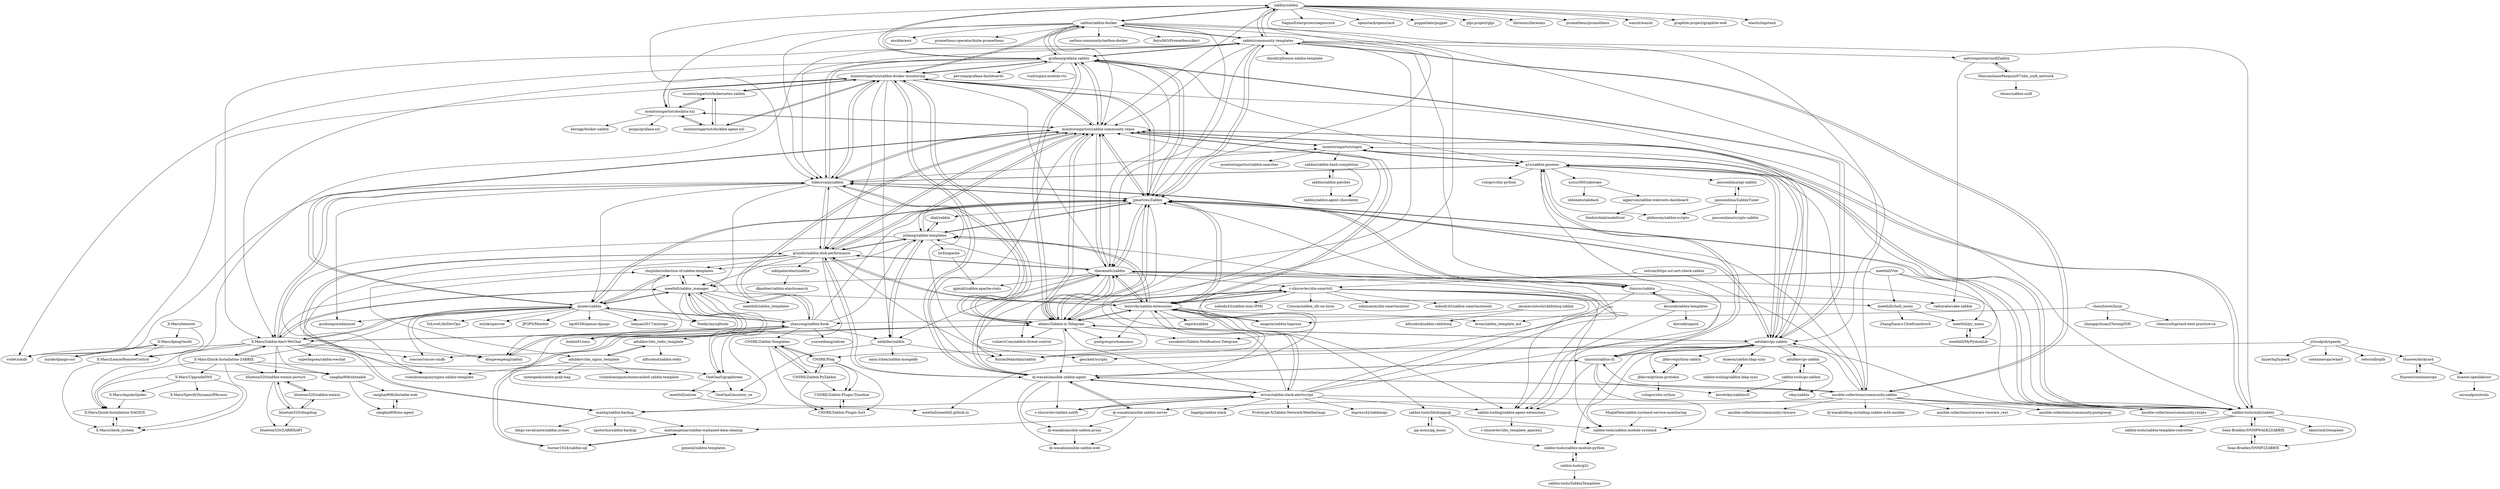 digraph G {
"zabbix/zabbix" -> "zabbix/zabbix-docker"
"zabbix/zabbix" -> "zabbix/community-templates"
"zabbix/zabbix" -> "grafana/grafana-zabbix"
"zabbix/zabbix" -> "NagiosEnterprises/nagioscore" ["e"=1]
"zabbix/zabbix" -> "openstack/openstack" ["e"=1]
"zabbix/zabbix" -> "jjmartres/Zabbix"
"zabbix/zabbix" -> "puppetlabs/puppet" ["e"=1]
"zabbix/zabbix" -> "glpi-project/glpi" ["e"=1]
"zabbix/zabbix" -> "librenms/librenms" ["e"=1]
"zabbix/zabbix" -> "lukecyca/pyzabbix"
"zabbix/zabbix" -> "prometheus/prometheus" ["e"=1]
"zabbix/zabbix" -> "wazuh/wazuh" ["e"=1]
"zabbix/zabbix" -> "graphite-project/graphite-web" ["e"=1]
"zabbix/zabbix" -> "monitoringartist/zabbix-community-repos"
"zabbix/zabbix" -> "elastic/logstash" ["e"=1]
"MogiePete/zabbix-systemd-service-monitoring" -> "zabbix-tools/zabbix-module-systemd"
"thecamels/zabbix" -> "jjmartres/Zabbix"
"thecamels/zabbix" -> "monitoringartist/zabbix-community-repos"
"thecamels/zabbix" -> "RuslanMahotkin/zabbix"
"thecamels/zabbix" -> "grundic/zabbix-disk-performance"
"thecamels/zabbix" -> "itmicus/zabbix"
"thecamels/zabbix" -> "lesovsky/zabbix-extensions"
"thecamels/zabbix" -> "ableev/Zabbix-in-Telegram"
"thecamels/zabbix" -> "vulnersCom/zabbix-threat-control"
"thecamels/zabbix" -> "jizhang/zabbix-templates"
"thecamels/zabbix" -> "zabbix-tooling/zabbix-agent-extensions"
"thecamels/zabbix" -> "dj-wasabi/ansible-zabbix-agent"
"thecamels/zabbix" -> "zabbix-tools/mib2zabbix"
"thecamels/zabbix" -> "netkiller/zabbix"
"thecamels/zabbix" -> "gpmidi/zabbix-apache-stats"
"thecamels/zabbix" -> "v-zhuravlev/zbx-smartctl"
"kloczek/zabbix-templates" -> "kloczek/zapish"
"kloczek/zabbix-templates" -> "zabbix-tooling/zabbix-agent-extensions"
"kloczek/zabbix-templates" -> "itmicus/zabbix"
"itmicus/zabbix" -> "thecamels/zabbix"
"itmicus/zabbix" -> "jjmartres/Zabbix"
"itmicus/zabbix" -> "zabbix-tooling/zabbix-agent-extensions"
"itmicus/zabbix" -> "kloczek/zabbix-templates"
"itmicus/zabbix" -> "RuslanMahotkin/zabbix"
"lorf/zapache" -> "gpmidi/zabbix-apache-stats"
"ericoc/zabbix-slack-alertscript" -> "v-zhuravlev/zabbix-notify"
"ericoc/zabbix-slack-alertscript" -> "lesovsky/zabbix-extensions"
"ericoc/zabbix-slack-alertscript" -> "dj-wasabi/ansible-zabbix-agent"
"ericoc/zabbix-slack-alertscript" -> "monitoringartist/zabbix-community-repos"
"ericoc/zabbix-slack-alertscript" -> "bageljp/zabbix-slack"
"ericoc/zabbix-slack-alertscript" -> "jizhang/zabbix-templates"
"ericoc/zabbix-slack-alertscript" -> "jjmartres/Zabbix"
"ericoc/zabbix-slack-alertscript" -> "Prototype-X/Zabbix-Network-Weathermap" ["e"=1]
"ericoc/zabbix-slack-alertscript" -> "express42/zabbixapi"
"ericoc/zabbix-slack-alertscript" -> "ableev/Zabbix-in-Telegram"
"ericoc/zabbix-slack-alertscript" -> "zabbix-tooling/zabbix-agent-extensions"
"ericoc/zabbix-slack-alertscript" -> "q1x/zabbix-gnomes"
"ericoc/zabbix-slack-alertscript" -> "maxhq/zabbix-backup"
"ericoc/zabbix-slack-alertscript" -> "mattiasgeniar/zabbix-orphaned-data-cleanup"
"ericoc/zabbix-slack-alertscript" -> "zabbix-tools/mib2zabbix"
"zabbix-tooling/zabbix-ldap-sync" -> "dnaeon/zabbix-ldap-sync"
"zhausong/zabbix-book" -> "yunweibang/zatree"
"zhausong/zabbix-book" -> "meetbill/zabbix_manager"
"zhausong/zabbix-book" -> "monitoringartist/zabbix-community-repos"
"zhausong/zabbix-book" -> "qiueer/zabbix"
"zhausong/zabbix-book" -> "OneOaaS/graphtrees"
"zhausong/zabbix-book" -> "roncoo/roncoo-cmdb" ["e"=1]
"zhausong/zabbix-book" -> "X-Mars/Zabbix-Alert-WeChat"
"zhausong/zabbix-book" -> "adubkov/zbx_redis_template"
"zhausong/zabbix-book" -> "jizhang/zabbix-templates"
"zhausong/zabbix-book" -> "netkiller/zabbix"
"zhausong/zabbix-book" -> "zhujinhe/collection-of-zabbix-templates"
"zhausong/zabbix-book" -> "binbin91/oms" ["e"=1]
"zhausong/zabbix-book" -> "jjmartres/Zabbix"
"zhausong/zabbix-book" -> "CNSRE/Zabbix-Templates"
"grundic/zabbix-disk-performance" -> "thecamels/zabbix"
"grundic/zabbix-disk-performance" -> "lesovsky/zabbix-extensions"
"grundic/zabbix-disk-performance" -> "RuslanMahotkin/zabbix"
"grundic/zabbix-disk-performance" -> "monitoringartist/zabbix-community-repos"
"grundic/zabbix-disk-performance" -> "maxhq/zabbix-backup"
"grundic/zabbix-disk-performance" -> "jizhang/zabbix-templates"
"grundic/zabbix-disk-performance" -> "dj-wasabi/ansible-zabbix-agent"
"grundic/zabbix-disk-performance" -> "jjmartres/Zabbix"
"grundic/zabbix-disk-performance" -> "zhujinhe/collection-of-zabbix-templates"
"grundic/zabbix-disk-performance" -> "mkhpalm/elastizabbix"
"grundic/zabbix-disk-performance" -> "adubkov/zbx_nginx_template"
"grundic/zabbix-disk-performance" -> "meetbill/zabbix_manager"
"grundic/zabbix-disk-performance" -> "lukecyca/pyzabbix"
"grundic/zabbix-disk-performance" -> "vicendominguez/nginx-zabbix-template"
"grundic/zabbix-disk-performance" -> "OneOaaS/graphtrees"
"jasonmcintosh/rabbitmq-zabbix" -> "alfssobsd/zabbix-rabbitmq"
"jasonmcintosh/rabbitmq-zabbix" -> "anapsix/zabbix-haproxy"
"pg-monz/pg_monz" -> "zabbix-tools/libzbxpgsql"
"agperson/zabbix-webroots-dashboard" -> "thedutchlab/nodefront"
"burner1024/zabbix-sql" -> "mattiasgeniar/zabbix-orphaned-data-cleanup"
"burner1024/zabbix-sql" -> "ableev/Zabbix-in-Telegram"
"X-Mars/beenote" -> "X-Mars/LemonRemoteControl"
"X-Mars/beenote" -> "X-Mars/djangOauth"
"X-Mars/djangOauth" -> "myide/django-sso"
"X-Mars/djangOauth" -> "X-Mars/LemonRemoteControl"
"myide/django-sso" -> "X-Mars/djangOauth"
"X-Mars/LemonRemoteControl" -> "X-Mars/check_system"
"adubkov/zbx_redis_template" -> "adubkov/zbx_nginx_template"
"adubkov/zbx_redis_template" -> "alfssobsd/zabbix-redis"
"jbfavre/python-zabbix" -> "jbfavre/python-protobix"
"adubkov/zbx_nginx_template" -> "vicendominguez/nginx-zabbix-template"
"adubkov/zbx_nginx_template" -> "adubkov/zbx_redis_template"
"adubkov/zbx_nginx_template" -> "vicendominguez/memcached-zabbix-template"
"adubkov/zbx_nginx_template" -> "untergeek/zabbix-grab-bag" ["e"=1]
"dnaeon/zabbix-ldap-sync" -> "zabbix-tooling/zabbix-ldap-sync"
"unioslo/zabbix-cli" -> "q1x/zabbix-gnomes"
"unioslo/zabbix-cli" -> "dj-wasabi/ansible-zabbix-agent"
"unioslo/zabbix-cli" -> "zabbix-tooling/zabbix-agent-extensions"
"unioslo/zabbix-cli" -> "kovetskiy/zabbixctl"
"unioslo/zabbix-cli" -> "zabbix-tools/zabbix-module-systemd"
"unioslo/zabbix-cli" -> "adubkov/py-zabbix"
"q1x/zabbix-gnomes" -> "vulogov/zlm-python"
"q1x/zabbix-gnomes" -> "unioslo/zabbix-cli"
"q1x/zabbix-gnomes" -> "monitoringartist/zapix"
"q1x/zabbix-gnomes" -> "globocom/zabbix-scripts"
"q1x/zabbix-gnomes" -> "lukecyca/pyzabbix"
"q1x/zabbix-gnomes" -> "zabbix-tools/mib2zabbix"
"q1x/zabbix-gnomes" -> "adubkov/py-zabbix"
"q1x/zabbix-gnomes" -> "usiusi360/zabirepo"
"q1x/zabbix-gnomes" -> "janssenlima/api-zabbix"
"lukecyca/pyzabbix" -> "adubkov/py-zabbix"
"lukecyca/pyzabbix" -> "jjmartres/Zabbix"
"lukecyca/pyzabbix" -> "grafana/grafana-zabbix"
"lukecyca/pyzabbix" -> "q1x/zabbix-gnomes"
"lukecyca/pyzabbix" -> "monitoringartist/zabbix-community-repos"
"lukecyca/pyzabbix" -> "gescheit/scripts"
"lukecyca/pyzabbix" -> "voilet/cmdb" ["e"=1]
"lukecyca/pyzabbix" -> "meetbill/zabbix_manager"
"lukecyca/pyzabbix" -> "grundic/zabbix-disk-performance"
"lukecyca/pyzabbix" -> "monitoringartist/zapix"
"lukecyca/pyzabbix" -> "monitoringartist/zabbix-docker-monitoring"
"lukecyca/pyzabbix" -> "ableev/Zabbix-in-Telegram"
"lukecyca/pyzabbix" -> "guohongze/adminset" ["e"=1]
"lukecyca/pyzabbix" -> "qiueer/zabbix"
"lukecyca/pyzabbix" -> "X-Mars/Zabbix-Alert-WeChat"
"monitoringartist/zabbix-docker-monitoring" -> "monitoringartist/zabbix-community-repos"
"monitoringartist/zabbix-docker-monitoring" -> "monitoringartist/dockbix-agent-xxl"
"monitoringartist/zabbix-docker-monitoring" -> "monitoringartist/dockbix-xxl"
"monitoringartist/zabbix-docker-monitoring" -> "grafana/grafana-zabbix"
"monitoringartist/zabbix-docker-monitoring" -> "monitoringartist/kubernetes-zabbix"
"monitoringartist/zabbix-docker-monitoring" -> "zabbix/zabbix-docker"
"monitoringartist/zabbix-docker-monitoring" -> "dj-wasabi/ansible-zabbix-agent"
"monitoringartist/zabbix-docker-monitoring" -> "jjmartres/Zabbix"
"monitoringartist/zabbix-docker-monitoring" -> "lukecyca/pyzabbix"
"monitoringartist/zabbix-docker-monitoring" -> "grundic/zabbix-disk-performance"
"monitoringartist/zabbix-docker-monitoring" -> "netkiller/zabbix"
"monitoringartist/zabbix-docker-monitoring" -> "voilet/cmdb" ["e"=1]
"monitoringartist/zabbix-docker-monitoring" -> "thecamels/zabbix"
"monitoringartist/zabbix-docker-monitoring" -> "ableev/Zabbix-in-Telegram"
"monitoringartist/zabbix-docker-monitoring" -> "zabbix-tools/mib2zabbix"
"patricegautier/unifiZabbix" -> "MassimilianoPasquini97/zbx_unifi_network"
"patricegautier/unifiZabbix" -> "radiorabe/rabe-zabbix"
"monitoringartist/zabbix-community-repos" -> "jjmartres/Zabbix"
"monitoringartist/zabbix-community-repos" -> "grafana/grafana-zabbix"
"monitoringartist/zabbix-community-repos" -> "thecamels/zabbix"
"monitoringartist/zabbix-community-repos" -> "monitoringartist/zabbix-docker-monitoring"
"monitoringartist/zabbix-community-repos" -> "lesovsky/zabbix-extensions"
"monitoringartist/zabbix-community-repos" -> "lukecyca/pyzabbix"
"monitoringartist/zabbix-community-repos" -> "monitoringartist/dockbix-xxl"
"monitoringartist/zabbix-community-repos" -> "grundic/zabbix-disk-performance"
"monitoringartist/zabbix-community-repos" -> "jizhang/zabbix-templates"
"monitoringartist/zabbix-community-repos" -> "monitoringartist/zapix"
"monitoringartist/zabbix-community-repos" -> "qiueer/zabbix"
"monitoringartist/zabbix-community-repos" -> "zhausong/zabbix-book"
"monitoringartist/zabbix-community-repos" -> "ableev/Zabbix-in-Telegram"
"monitoringartist/zabbix-community-repos" -> "adubkov/py-zabbix"
"monitoringartist/zabbix-community-repos" -> "zabbix-tools/mib2zabbix"
"ansible-collections/community.zabbix" -> "dj-wasabi/ansible-zabbix-agent"
"ansible-collections/community.zabbix" -> "ansible-collections/community.vmware" ["e"=1]
"ansible-collections/community.zabbix" -> "dj-wasabi/blog-installing-zabbix-with-ansible"
"ansible-collections/community.zabbix" -> "unioslo/zabbix-cli"
"ansible-collections/community.zabbix" -> "ansible-collections/vmware.vmware_rest" ["e"=1]
"ansible-collections/community.zabbix" -> "q1x/zabbix-gnomes"
"ansible-collections/community.zabbix" -> "zabbix/community-templates"
"ansible-collections/community.zabbix" -> "ansible-collections/community.postgresql" ["e"=1]
"ansible-collections/community.zabbix" -> "adubkov/py-zabbix"
"ansible-collections/community.zabbix" -> "ansible-collections/community.crypto" ["e"=1]
"ansible-collections/community.zabbix" -> "dj-wasabi/ansible-zabbix-server"
"ansible-collections/community.zabbix" -> "jjmartres/Zabbix"
"ansible-collections/community.zabbix" -> "zabbix-tools/mib2zabbix"
"zbal/zabbix" -> "jizhang/zabbix-templates"
"dj-wasabi/ansible-zabbix-agent" -> "dj-wasabi/ansible-zabbix-server"
"dj-wasabi/ansible-zabbix-agent" -> "dj-wasabi/ansible-zabbix-proxy"
"dj-wasabi/ansible-zabbix-agent" -> "unioslo/zabbix-cli"
"dj-wasabi/ansible-zabbix-agent" -> "dj-wasabi/ansible-zabbix-web"
"dj-wasabi/ansible-zabbix-agent" -> "ansible-collections/community.zabbix"
"dj-wasabi/ansible-zabbix-agent" -> "grundic/zabbix-disk-performance"
"dj-wasabi/ansible-zabbix-agent" -> "monitoringartist/zabbix-community-repos"
"dj-wasabi/ansible-zabbix-agent" -> "monitoringartist/zabbix-docker-monitoring"
"dj-wasabi/ansible-zabbix-agent" -> "thecamels/zabbix"
"dj-wasabi/ansible-zabbix-agent" -> "ericoc/zabbix-slack-alertscript"
"dj-wasabi/ansible-zabbix-agent" -> "lesovsky/zabbix-extensions"
"dj-wasabi/ansible-zabbix-agent" -> "v-zhuravlev/zabbix-notify"
"anapsix/zabbix-haproxy" -> "lesovsky/zabbix-extensions"
"dj-wasabi/ansible-zabbix-server" -> "dj-wasabi/ansible-zabbix-agent"
"dj-wasabi/ansible-zabbix-server" -> "dj-wasabi/ansible-zabbix-web"
"dj-wasabi/ansible-zabbix-server" -> "dj-wasabi/ansible-zabbix-proxy"
"dj-wasabi/ansible-zabbix-proxy" -> "dj-wasabi/ansible-zabbix-web"
"Sean-Bradley/SNMP2ZABBIX" -> "Sean-Bradley/SNMPWALK2ZABBIX"
"canghai908/zbxtable" -> "canghai908/zbxtable-web"
"canghai908/zbxtable" -> "canghai908/ms-agent"
"canghai908/ms-agent" -> "canghai908/zbxtable-web"
"CNSRE/Plog" -> "CNSRE/Zabbix-Templates"
"CNSRE/Plog" -> "CNSRE/Zabbix-PyZabbix"
"CNSRE/Plog" -> "CNSRE/Zabbix-Plugin-Sort"
"CNSRE/Plog" -> "CNSRE/Zabbix-Plugin-Timeline"
"zabbix/zabbix-patches" -> "zabbix/zabbix-bash-completion"
"zabbix/zabbix-patches" -> "zabbix/zabbix-agent-chocolatey"
"canghai908/zbxtable-web" -> "canghai908/ms-agent"
"Huawei/dockyard" -> "huawei-openlab/oct"
"Huawei/dockyard" -> "Huawei/containerops"
"jbfavre/python-protobix" -> "jbfavre/python-zabbix"
"jbfavre/python-protobix" -> "vulogov/zlm-cython"
"grafana/grafana-zabbix" -> "monitoringartist/zabbix-community-repos"
"grafana/grafana-zabbix" -> "jjmartres/Zabbix"
"grafana/grafana-zabbix" -> "lukecyca/pyzabbix"
"grafana/grafana-zabbix" -> "zabbix/zabbix-docker"
"grafana/grafana-zabbix" -> "monitoringartist/zabbix-docker-monitoring"
"grafana/grafana-zabbix" -> "zabbix/zabbix"
"grafana/grafana-zabbix" -> "ableev/Zabbix-in-Telegram"
"grafana/grafana-zabbix" -> "zabbix/community-templates"
"grafana/grafana-zabbix" -> "adubkov/py-zabbix"
"grafana/grafana-zabbix" -> "thecamels/zabbix"
"grafana/grafana-zabbix" -> "q1x/zabbix-gnomes"
"grafana/grafana-zabbix" -> "X-Mars/Zabbix-Alert-WeChat"
"grafana/grafana-zabbix" -> "voilet/cmdb" ["e"=1]
"grafana/grafana-zabbix" -> "percona/grafana-dashboards" ["e"=1]
"grafana/grafana-zabbix" -> "vozlt/nginx-module-vts" ["e"=1]
"ableev/Zabbix-in-Telegram" -> "jjmartres/Zabbix"
"ableev/Zabbix-in-Telegram" -> "grafana/grafana-zabbix"
"ableev/Zabbix-in-Telegram" -> "thecamels/zabbix"
"ableev/Zabbix-in-Telegram" -> "monitoringartist/zabbix-community-repos"
"ableev/Zabbix-in-Telegram" -> "lesovsky/zabbix-extensions"
"ableev/Zabbix-in-Telegram" -> "burner1024/zabbix-sql"
"ableev/Zabbix-in-Telegram" -> "vulnersCom/zabbix-threat-control"
"ableev/Zabbix-in-Telegram" -> "adubkov/py-zabbix"
"ableev/Zabbix-in-Telegram" -> "xxsokolov/Zabbix-Notification-Telegram"
"ableev/Zabbix-in-Telegram" -> "lukecyca/pyzabbix"
"ableev/Zabbix-in-Telegram" -> "v-zhuravlev/zbx-smartctl"
"ableev/Zabbix-in-Telegram" -> "postgrespro/mamonsu" ["e"=1]
"ableev/Zabbix-in-Telegram" -> "maxhq/zabbix-backup"
"ableev/Zabbix-in-Telegram" -> "dj-wasabi/ansible-zabbix-agent"
"ableev/Zabbix-in-Telegram" -> "monitoringartist/zabbix-docker-monitoring"
"zabbix-tools/libzbxpgsql" -> "zabbix-tools/zabbix-module-python"
"zabbix-tools/libzbxpgsql" -> "zabbix-tools/zabbix-module-systemd"
"zabbix-tools/libzbxpgsql" -> "pg-monz/pg_monz"
"monitoringartist/dockbix-xxl" -> "monitoringartist/dockbix-agent-xxl"
"monitoringartist/dockbix-xxl" -> "monitoringartist/zabbix-docker-monitoring"
"monitoringartist/dockbix-xxl" -> "monitoringartist/zabbix-community-repos"
"monitoringartist/dockbix-xxl" -> "monitoringartist/kubernetes-zabbix"
"monitoringartist/dockbix-xxl" -> "pozgo/grafana-xxl"
"monitoringartist/dockbix-xxl" -> "berngp/docker-zabbix"
"jcloudpub/speedy" -> "containerops/wharf" ["e"=1]
"jcloudpub/speedy" -> "CNSRE/Plog"
"jcloudpub/speedy" -> "reborndb/qdb" ["e"=1]
"jcloudpub/speedy" -> "hyperhq/hyperd" ["e"=1]
"jcloudpub/speedy" -> "Huawei/dockyard"
"adubkov/py-zabbix" -> "lukecyca/pyzabbix"
"adubkov/py-zabbix" -> "adubkov/go-zabbix"
"adubkov/py-zabbix" -> "q1x/zabbix-gnomes"
"adubkov/py-zabbix" -> "monitoringartist/zapix"
"adubkov/py-zabbix" -> "unioslo/zabbix-cli"
"adubkov/py-zabbix" -> "monitoringartist/zabbix-community-repos"
"adubkov/py-zabbix" -> "grafana/grafana-zabbix"
"adubkov/py-zabbix" -> "jbfavre/python-protobix"
"adubkov/py-zabbix" -> "ableev/Zabbix-in-Telegram"
"adubkov/py-zabbix" -> "jbfavre/python-zabbix"
"adubkov/py-zabbix" -> "gescheit/scripts"
"adubkov/py-zabbix" -> "zabbix-tools/zabbix-module-python"
"adubkov/py-zabbix" -> "zabbix-tools/mib2zabbix"
"adubkov/py-zabbix" -> "dnaeon/zabbix-ldap-sync"
"adubkov/py-zabbix" -> "zabbix-tools/zabbix-module-systemd"
"CNSRE/Zabbix-PyZabbix" -> "CNSRE/Zabbix-Templates"
"CNSRE/Zabbix-PyZabbix" -> "CNSRE/Zabbix-Plugin-Sort"
"CNSRE/Zabbix-PyZabbix" -> "CNSRE/Zabbix-Plugin-Timeline"
"CNSRE/Zabbix-PyZabbix" -> "CNSRE/Plog"
"maxhq/zabbix-backup" -> "mattiasgeniar/zabbix-orphaned-data-cleanup"
"maxhq/zabbix-backup" -> "npotorino/zabbix-backup"
"maxhq/zabbix-backup" -> "grundic/zabbix-disk-performance"
"maxhq/zabbix-backup" -> "diego-cavalcante/zabbix.icones"
"CNSRE/Zabbix-Templates" -> "CNSRE/Zabbix-PyZabbix"
"CNSRE/Zabbix-Templates" -> "CNSRE/Zabbix-Plugin-Sort"
"CNSRE/Zabbix-Templates" -> "CNSRE/Zabbix-Plugin-Timeline"
"CNSRE/Zabbix-Templates" -> "CNSRE/Plog"
"janssenlima/api-zabbix" -> "janssenlima/ZabbixTuner"
"huawei-openlab/oct" -> "mrunalp/ocitools"
"adubkov/go-zabbix" -> "zabbix-tools/go-zabbix"
"adubkov/go-zabbix" -> "rday/zabbix"
"CNSRE/Zabbix-Plugin-Timeline" -> "CNSRE/Zabbix-Plugin-Sort"
"CNSRE/Zabbix-Plugin-Sort" -> "CNSRE/Zabbix-Plugin-Timeline"
"zabbix/zabbix-bash-completion" -> "zabbix/zabbix-patches"
"zabbix/zabbix-bash-completion" -> "zabbix/zabbix-agent-chocolatey"
"v-zhuravlev/zbx-smartctl" -> "Cosium/zabbix_zfs-on-linux" ["e"=1]
"v-zhuravlev/zbx-smartctl" -> "radiorabe/rabe-zabbix"
"v-zhuravlev/zbx-smartctl" -> "lesovsky/zabbix-extensions"
"v-zhuravlev/zbx-smartctl" -> "nikimaxim/zbx-smartmonitor"
"v-zhuravlev/zbx-smartctl" -> "nobody43/zabbix-smartmontools"
"v-zhuravlev/zbx-smartctl" -> "krom/zabbix_template_md"
"v-zhuravlev/zbx-smartctl" -> "nobody43/zabbix-mini-IPMI"
"v-zhuravlev/zbx-smartctl" -> "zabbix-tooling/zabbix-agent-extensions"
"v-zhuravlev/zbx-smartctl" -> "zabbix-tools/zabbix-module-systemd"
"v-zhuravlev/zbx-smartctl" -> "xxsokolov/Zabbix-Notification-Telegram"
"v-zhuravlev/zbx-smartctl" -> "ableev/Zabbix-in-Telegram"
"qiueer/zabbix" -> "meetbill/zabbix_manager"
"qiueer/zabbix" -> "X-Mars/Zabbix-Alert-WeChat"
"qiueer/zabbix" -> "zhujinhe/collection-of-zabbix-templates"
"qiueer/zabbix" -> "hequan2017/autoops" ["e"=1]
"qiueer/zabbix" -> "roncoo/roncoo-cmdb" ["e"=1]
"qiueer/zabbix" -> "Neeky/mysqltools" ["e"=1]
"qiueer/zabbix" -> "dongwenpeng/zabbix"
"qiueer/zabbix" -> "jjmartres/Zabbix"
"qiueer/zabbix" -> "YoLoveLife/DevOps" ["e"=1]
"qiueer/zabbix" -> "wylok/sparrow" ["e"=1]
"qiueer/zabbix" -> "JPOPS/Monitor"
"qiueer/zabbix" -> "monitoringartist/zabbix-community-repos"
"qiueer/zabbix" -> "zhausong/zabbix-book"
"qiueer/zabbix" -> "guohongze/adminset" ["e"=1]
"qiueer/zabbix" -> "hgz6536/opman-django" ["e"=1]
"zabbix/community-templates" -> "zabbix/zabbix"
"zabbix/community-templates" -> "zabbix/zabbix-docker"
"zabbix/community-templates" -> "grafana/grafana-zabbix"
"zabbix/community-templates" -> "jjmartres/Zabbix"
"zabbix/community-templates" -> "zabbix-tools/mib2zabbix"
"zabbix/community-templates" -> "monitoringartist/zabbix-community-repos"
"zabbix/community-templates" -> "ansible-collections/community.zabbix"
"zabbix/community-templates" -> "X-Mars/Zabbix-Alert-WeChat"
"zabbix/community-templates" -> "itmicus/zabbix"
"zabbix/community-templates" -> "thecamels/zabbix"
"zabbix/community-templates" -> "lukecyca/pyzabbix"
"zabbix/community-templates" -> "canghai908/zbxtable"
"zabbix/community-templates" -> "rbicelli/pfsense-zabbix-template" ["e"=1]
"zabbix/community-templates" -> "patricegautier/unifiZabbix"
"zabbix/community-templates" -> "ableev/Zabbix-in-Telegram"
"zabbix-tooling/zabbix-agent-extensions" -> "v-zhuravlev/zbx_template_apache2"
"meetbill/Vim" -> "meetbill/zabbix_manager"
"meetbill/Vim" -> "meetbill/meetbill.github.io"
"meetbill/Vim" -> "meetbill/MyPythonLib"
"meetbill/Vim" -> "meetbill/shell_menu"
"meetbill/Vim" -> "meetbill/py_menu"
"mkhpalm/elastizabbix" -> "dkanbier/zabbix-elasticsearch"
"zabbix-tools/go-zabbix" -> "adubkov/go-zabbix"
"zabbix-tools/go-zabbix" -> "kovetskiy/zabbixctl"
"zabbix-tools/go-zabbix" -> "rday/zabbix"
"chenzhiwei/linux" -> "zhangqichuan/CheungSSH" ["e"=1]
"chenzhiwei/linux" -> "chenryn/logstash-best-practice-cn" ["e"=1]
"chenzhiwei/linux" -> "zhausong/zabbix-book"
"Sean-Bradley/SNMPWALK2ZABBIX" -> "Sean-Bradley/SNMP2ZABBIX"
"Sean-Bradley/SNMPWALK2ZABBIX" -> "zabbix-tools/mib2zabbix"
"monitoringartist/kubernetes-zabbix" -> "monitoringartist/dockbix-agent-xxl"
"monitoringartist/kubernetes-zabbix" -> "monitoringartist/zabbix-docker-monitoring"
"monitoringartist/kubernetes-zabbix" -> "monitoringartist/dockbix-xxl"
"zabbix-tools/g2z" -> "zabbix-tools/zabbix-module-python"
"zabbix-tools/g2z" -> "zabbix-tools/ZabbixTemplates"
"v-zhuravlev/zabbix-notify" -> "ericoc/zabbix-slack-alertscript"
"OneOaaS/graphtrees" -> "OneOaaS/monitor_ce"
"OneOaaS/graphtrees" -> "meetbill/zatree"
"monitoringartist/zapix" -> "q1x/zabbix-gnomes"
"monitoringartist/zapix" -> "monitoringartist/zabbix-searcher"
"monitoringartist/zapix" -> "adubkov/py-zabbix"
"monitoringartist/zapix" -> "zabbix/zabbix-bash-completion"
"monitoringartist/zapix" -> "monitoringartist/zabbix-community-repos"
"zhujinhe/collection-of-zabbix-templates" -> "meetbill/zabbix_manager"
"zhujinhe/collection-of-zabbix-templates" -> "dongwenpeng/zabbix"
"zhujinhe/collection-of-zabbix-templates" -> "qiueer/zabbix"
"monitoringartist/dockbix-agent-xxl" -> "monitoringartist/dockbix-xxl"
"monitoringartist/dockbix-agent-xxl" -> "monitoringartist/zabbix-docker-monitoring"
"monitoringartist/dockbix-agent-xxl" -> "monitoringartist/kubernetes-zabbix"
"meetbill/zatree" -> "meetbill/meetbill.github.io"
"meetbill/zabbix_manager" -> "qiueer/zabbix"
"meetbill/zabbix_manager" -> "dongwenpeng/zabbix"
"meetbill/zabbix_manager" -> "zhujinhe/collection-of-zabbix-templates"
"meetbill/zabbix_manager" -> "meetbill/zabbix_templates"
"meetbill/zabbix_manager" -> "meetbill/shell_menu"
"meetbill/zabbix_manager" -> "OneOaaS/graphtrees"
"meetbill/zabbix_manager" -> "X-Mars/Zabbix-Alert-WeChat"
"meetbill/zabbix_manager" -> "OneOaaS/monitor_ce"
"meetbill/zabbix_manager" -> "Neeky/mysqltools" ["e"=1]
"meetbill/zabbix_manager" -> "binbin91/oms" ["e"=1]
"janssenlima/ZabbixTuner" -> "janssenlima/scripts-zabbix"
"janssenlima/ZabbixTuner" -> "globocom/zabbix-scripts"
"janssenlima/ZabbixTuner" -> "janssenlima/api-zabbix"
"meetbill/MyPythonLib" -> "meetbill/py_menu"
"zabbix/zabbix-docker" -> "zabbix/zabbix"
"zabbix/zabbix-docker" -> "zabbix/community-templates"
"zabbix/zabbix-docker" -> "grafana/grafana-zabbix"
"zabbix/zabbix-docker" -> "monitoringartist/zabbix-docker-monitoring"
"zabbix/zabbix-docker" -> "lukecyca/pyzabbix"
"zabbix/zabbix-docker" -> "monitoringartist/dockbix-xxl"
"zabbix/zabbix-docker" -> "jjmartres/Zabbix"
"zabbix/zabbix-docker" -> "netbox-community/netbox-docker" ["e"=1]
"zabbix/zabbix-docker" -> "ableev/Zabbix-in-Telegram"
"zabbix/zabbix-docker" -> "monitoringartist/zabbix-community-repos"
"zabbix/zabbix-docker" -> "feiyu563/PrometheusAlert" ["e"=1]
"zabbix/zabbix-docker" -> "ansible-collections/community.zabbix"
"zabbix/zabbix-docker" -> "adubkov/py-zabbix"
"zabbix/zabbix-docker" -> "ansible/awx" ["e"=1]
"zabbix/zabbix-docker" -> "prometheus-operator/kube-prometheus" ["e"=1]
"jjmartres/Zabbix" -> "monitoringartist/zabbix-community-repos"
"jjmartres/Zabbix" -> "thecamels/zabbix"
"jjmartres/Zabbix" -> "grafana/grafana-zabbix"
"jjmartres/Zabbix" -> "lukecyca/pyzabbix"
"jjmartres/Zabbix" -> "lesovsky/zabbix-extensions"
"jjmartres/Zabbix" -> "ableev/Zabbix-in-Telegram"
"jjmartres/Zabbix" -> "qiueer/zabbix"
"jjmartres/Zabbix" -> "zabbix-tools/mib2zabbix"
"jjmartres/Zabbix" -> "itmicus/zabbix"
"jjmartres/Zabbix" -> "jizhang/zabbix-templates"
"jjmartres/Zabbix" -> "grundic/zabbix-disk-performance"
"jjmartres/Zabbix" -> "zbal/zabbix"
"jjmartres/Zabbix" -> "RuslanMahotkin/zabbix"
"jjmartres/Zabbix" -> "zabbix/community-templates"
"jjmartres/Zabbix" -> "monitoringartist/zabbix-docker-monitoring"
"selivan/https-ssl-cert-check-zabbix" -> "v-zhuravlev/zbx-smartctl"
"selivan/https-ssl-cert-check-zabbix" -> "ansible-collections/community.zabbix"
"X-Mars/Zabbix-Alert-WeChat" -> "X-Mars/Quick-Installation-ZABBIX"
"X-Mars/Zabbix-Alert-WeChat" -> "qiueer/zabbix"
"X-Mars/Zabbix-Alert-WeChat" -> "X-Mars/Quick-Installation-NAGIOS"
"X-Mars/Zabbix-Alert-WeChat" -> "superbigsea/zabbix-wechat"
"X-Mars/Zabbix-Alert-WeChat" -> "meetbill/zabbix_manager"
"X-Mars/Zabbix-Alert-WeChat" -> "canghai908/zbxtable"
"X-Mars/Zabbix-Alert-WeChat" -> "voilet/cmdb" ["e"=1]
"X-Mars/Zabbix-Alert-WeChat" -> "roncoo/roncoo-cmdb" ["e"=1]
"X-Mars/Zabbix-Alert-WeChat" -> "bluetom520/zabbix-weixin-picture"
"X-Mars/Zabbix-Alert-WeChat" -> "OneOaaS/graphtrees"
"X-Mars/Zabbix-Alert-WeChat" -> "zhausong/zabbix-book"
"X-Mars/Zabbix-Alert-WeChat" -> "zhujinhe/collection-of-zabbix-templates"
"X-Mars/Zabbix-Alert-WeChat" -> "dongwenpeng/zabbix"
"X-Mars/Zabbix-Alert-WeChat" -> "X-Mars/LemonRemoteControl"
"X-Mars/Zabbix-Alert-WeChat" -> "lukecyca/pyzabbix"
"meetbill/shell_menu" -> "meetbill/py_menu"
"meetbill/shell_menu" -> "ZhangXiaoyu-Chief/sandwich"
"zabbix-tools/mib2zabbix" -> "Sean-Bradley/SNMP2ZABBIX"
"zabbix-tools/mib2zabbix" -> "zabbix-tools/zabbix-template-converter"
"zabbix-tools/mib2zabbix" -> "Sean-Bradley/SNMPWALK2ZABBIX"
"zabbix-tools/mib2zabbix" -> "q1x/zabbix-gnomes"
"zabbix-tools/mib2zabbix" -> "jjmartres/Zabbix"
"zabbix-tools/mib2zabbix" -> "zabbix-tools/zabbix-module-systemd"
"zabbix-tools/mib2zabbix" -> "monitoringartist/zapix"
"zabbix-tools/mib2zabbix" -> "monitoringartist/zabbix-community-repos"
"zabbix-tools/mib2zabbix" -> "Akint/mib2template"
"X-Mars/Quick-Installation-ZABBIX" -> "X-Mars/Zabbix-Alert-WeChat"
"X-Mars/Quick-Installation-ZABBIX" -> "X-Mars/Quick-Installation-NAGIOS"
"X-Mars/Quick-Installation-ZABBIX" -> "X-Mars/check_system"
"X-Mars/Quick-Installation-ZABBIX" -> "OneOaaS/graphtrees"
"X-Mars/Quick-Installation-ZABBIX" -> "X-Mars/UpgradeDNS"
"X-Mars/Quick-Installation-ZABBIX" -> "canghai908/zbxtable"
"X-Mars/Quick-Installation-ZABBIX" -> "bluetom520/zabbix-weixin-picture"
"X-Mars/Quick-Installation-ZABBIX" -> "qiueer/zabbix"
"dongwenpeng/zabbix" -> "meetbill/zabbix_manager"
"usiusi360/zabirepo" -> "agperson/zabbix-webroots-dashboard"
"usiusi360/zabirepo" -> "stdonato/zabdash"
"X-Mars/Quick-Installation-NAGIOS" -> "X-Mars/check_system"
"MassimilianoPasquini97/zbx_unifi_network" -> "chises/zabbix-unifi"
"MassimilianoPasquini97/zbx_unifi_network" -> "patricegautier/unifiZabbix"
"zabbix-tools/zabbix-module-python" -> "zabbix-tools/g2z"
"X-Mars/check_system" -> "X-Mars/Quick-Installation-NAGIOS"
"meetbill/py_menu" -> "meetbill/MyPythonLib"
"Huawei/containerops" -> "Huawei/dockyard"
"netkiller/zabbix" -> "omni-lchen/zabbix-mongodb"
"netkiller/zabbix" -> "jizhang/zabbix-templates"
"netkiller/zabbix" -> "RuslanMahotkin/zabbix"
"netkiller/zabbix" -> "OneOaaS/monitor_ce"
"mattiasgeniar/zabbix-orphaned-data-cleanup" -> "burner1024/zabbix-sql"
"mattiasgeniar/zabbix-orphaned-data-cleanup" -> "jpmenil/zabbix-templates"
"bluetom520/zabbix-weixin-picture" -> "bluetom520/zabbix-weixin"
"bluetom520/zabbix-weixin-picture" -> "bluetom520/dingding"
"bluetom520/zabbix-weixin-picture" -> "bluetom520/ZABBIXAPI"
"X-Mars/UpgradeDNS" -> "X-Mars/Quick-Installation-NAGIOS"
"X-Mars/UpgradeDNS" -> "X-Mars/SpecifyDynamicIPAccess"
"X-Mars/UpgradeDNS" -> "X-Mars/check_system"
"X-Mars/UpgradeDNS" -> "X-Mars/AnjukeSpider"
"bluetom520/dingding" -> "bluetom520/zabbix-weixin"
"bluetom520/dingding" -> "bluetom520/zabbix-weixin-picture"
"bluetom520/dingding" -> "bluetom520/ZABBIXAPI"
"X-Mars/AnjukeSpider" -> "X-Mars/Quick-Installation-NAGIOS"
"bluetom520/zabbix-weixin" -> "bluetom520/zabbix-weixin-picture"
"bluetom520/zabbix-weixin" -> "bluetom520/dingding"
"zabbix-tools/zabbix-module-systemd" -> "zabbix-tools/zabbix-module-python"
"lesovsky/zabbix-extensions" -> "zabbix-tooling/zabbix-agent-extensions"
"lesovsky/zabbix-extensions" -> "postgrespro/mamonsu" ["e"=1]
"lesovsky/zabbix-extensions" -> "krom/zabbix_template_md"
"lesovsky/zabbix-extensions" -> "monitoringartist/zabbix-community-repos"
"lesovsky/zabbix-extensions" -> "anapsix/zabbix-haproxy"
"lesovsky/zabbix-extensions" -> "zabbix-tools/libzbxpgsql"
"lesovsky/zabbix-extensions" -> "v-zhuravlev/zbx-smartctl"
"lesovsky/zabbix-extensions" -> "jjmartres/Zabbix"
"lesovsky/zabbix-extensions" -> "jizhang/zabbix-templates"
"lesovsky/zabbix-extensions" -> "grundic/zabbix-disk-performance"
"lesovsky/zabbix-extensions" -> "thecamels/zabbix"
"lesovsky/zabbix-extensions" -> "RuslanMahotkin/zabbix"
"lesovsky/zabbix-extensions" -> "sepich/zabbix"
"lesovsky/zabbix-extensions" -> "ableev/Zabbix-in-Telegram"
"lesovsky/zabbix-extensions" -> "ericoc/zabbix-slack-alertscript"
"jizhang/zabbix-templates" -> "zbal/zabbix"
"jizhang/zabbix-templates" -> "netkiller/zabbix"
"jizhang/zabbix-templates" -> "lesovsky/zabbix-extensions"
"jizhang/zabbix-templates" -> "monitoringartist/zabbix-community-repos"
"jizhang/zabbix-templates" -> "lorf/zapache"
"jizhang/zabbix-templates" -> "jjmartres/Zabbix"
"jizhang/zabbix-templates" -> "grundic/zabbix-disk-performance"
"jizhang/zabbix-templates" -> "zhujinhe/collection-of-zabbix-templates"
"jizhang/zabbix-templates" -> "vicendominguez/nginx-zabbix-template"
"zabbix/zabbix" ["l"="9.668,-3.126"]
"zabbix/zabbix-docker" ["l"="9.624,-3.136"]
"zabbix/community-templates" ["l"="9.594,-3.169"]
"grafana/grafana-zabbix" ["l"="9.622,-3.166"]
"NagiosEnterprises/nagioscore" ["l"="8.971,-8.275"]
"openstack/openstack" ["l"="8.913,-8.369"]
"jjmartres/Zabbix" ["l"="9.585,-3.206"]
"puppetlabs/puppet" ["l"="8.861,-8.353"]
"glpi-project/glpi" ["l"="-16.145,27.986"]
"librenms/librenms" ["l"="6.283,-2.839"]
"lukecyca/pyzabbix" ["l"="9.617,-3.2"]
"prometheus/prometheus" ["l"="8.507,-8.355"]
"wazuh/wazuh" ["l"="-42.709,-33.342"]
"graphite-project/graphite-web" ["l"="8.892,-8.325"]
"monitoringartist/zabbix-community-repos" ["l"="9.6,-3.19"]
"elastic/logstash" ["l"="8.77,-8.384"]
"MogiePete/zabbix-systemd-service-monitoring" ["l"="9.473,-3.075"]
"zabbix-tools/zabbix-module-systemd" ["l"="9.515,-3.114"]
"thecamels/zabbix" ["l"="9.561,-3.208"]
"RuslanMahotkin/zabbix" ["l"="9.551,-3.233"]
"grundic/zabbix-disk-performance" ["l"="9.57,-3.237"]
"itmicus/zabbix" ["l"="9.533,-3.213"]
"lesovsky/zabbix-extensions" ["l"="9.533,-3.199"]
"ableev/Zabbix-in-Telegram" ["l"="9.563,-3.189"]
"vulnersCom/zabbix-threat-control" ["l"="9.53,-3.242"]
"jizhang/zabbix-templates" ["l"="9.585,-3.238"]
"zabbix-tooling/zabbix-agent-extensions" ["l"="9.506,-3.176"]
"dj-wasabi/ansible-zabbix-agent" ["l"="9.551,-3.166"]
"zabbix-tools/mib2zabbix" ["l"="9.58,-3.15"]
"netkiller/zabbix" ["l"="9.612,-3.242"]
"gpmidi/zabbix-apache-stats" ["l"="9.534,-3.268"]
"v-zhuravlev/zbx-smartctl" ["l"="9.5,-3.196"]
"kloczek/zabbix-templates" ["l"="9.476,-3.194"]
"kloczek/zapish" ["l"="9.427,-3.184"]
"lorf/zapache" ["l"="9.543,-3.289"]
"ericoc/zabbix-slack-alertscript" ["l"="9.527,-3.179"]
"v-zhuravlev/zabbix-notify" ["l"="9.502,-3.156"]
"bageljp/zabbix-slack" ["l"="9.479,-3.165"]
"Prototype-X/Zabbix-Network-Weathermap" ["l"="6.278,-2.698"]
"express42/zabbixapi" ["l"="9.447,-3.152"]
"q1x/zabbix-gnomes" ["l"="9.591,-3.114"]
"maxhq/zabbix-backup" ["l"="9.51,-3.252"]
"mattiasgeniar/zabbix-orphaned-data-cleanup" ["l"="9.475,-3.245"]
"zabbix-tooling/zabbix-ldap-sync" ["l"="9.563,-3.015"]
"dnaeon/zabbix-ldap-sync" ["l"="9.567,-3.044"]
"zhausong/zabbix-book" ["l"="9.653,-3.262"]
"yunweibang/zatree" ["l"="9.71,-3.281"]
"meetbill/zabbix_manager" ["l"="9.618,-3.296"]
"qiueer/zabbix" ["l"="9.629,-3.257"]
"OneOaaS/graphtrees" ["l"="9.639,-3.303"]
"roncoo/roncoo-cmdb" ["l"="9.046,-5.831"]
"X-Mars/Zabbix-Alert-WeChat" ["l"="9.646,-3.282"]
"adubkov/zbx_redis_template" ["l"="9.581,-3.337"]
"zhujinhe/collection-of-zabbix-templates" ["l"="9.612,-3.274"]
"binbin91/oms" ["l"="9.063,-5.851"]
"CNSRE/Zabbix-Templates" ["l"="9.802,-3.313"]
"mkhpalm/elastizabbix" ["l"="9.52,-3.299"]
"adubkov/zbx_nginx_template" ["l"="9.556,-3.32"]
"vicendominguez/nginx-zabbix-template" ["l"="9.564,-3.285"]
"jasonmcintosh/rabbitmq-zabbix" ["l"="9.374,-3.192"]
"alfssobsd/zabbix-rabbitmq" ["l"="9.343,-3.19"]
"anapsix/zabbix-haproxy" ["l"="9.449,-3.192"]
"pg-monz/pg_monz" ["l"="9.435,-3.087"]
"zabbix-tools/libzbxpgsql" ["l"="9.472,-3.107"]
"agperson/zabbix-webroots-dashboard" ["l"="9.61,-2.961"]
"thedutchlab/nodefront" ["l"="9.614,-2.932"]
"burner1024/zabbix-sql" ["l"="9.499,-3.233"]
"X-Mars/beenote" ["l"="9.73,-3.398"]
"X-Mars/LemonRemoteControl" ["l"="9.703,-3.368"]
"X-Mars/djangOauth" ["l"="9.729,-3.421"]
"myide/django-sso" ["l"="9.741,-3.446"]
"X-Mars/check_system" ["l"="9.685,-3.351"]
"alfssobsd/zabbix-redis" ["l"="9.561,-3.373"]
"jbfavre/python-zabbix" ["l"="9.566,-3.07"]
"jbfavre/python-protobix" ["l"="9.584,-3.064"]
"vicendominguez/memcached-zabbix-template" ["l"="9.532,-3.353"]
"untergeek/zabbix-grab-bag" ["l"="-3.938,8.963"]
"unioslo/zabbix-cli" ["l"="9.544,-3.114"]
"kovetskiy/zabbixctl" ["l"="9.513,-3.046"]
"adubkov/py-zabbix" ["l"="9.578,-3.126"]
"vulogov/zlm-python" ["l"="9.6,-3.081"]
"monitoringartist/zapix" ["l"="9.61,-3.112"]
"globocom/zabbix-scripts" ["l"="9.629,-3.071"]
"usiusi360/zabirepo" ["l"="9.601,-3.01"]
"janssenlima/api-zabbix" ["l"="9.644,-3.058"]
"gescheit/scripts" ["l"="9.648,-3.149"]
"voilet/cmdb" ["l"="9.039,-5.786"]
"monitoringartist/zabbix-docker-monitoring" ["l"="9.638,-3.192"]
"guohongze/adminset" ["l"="8.978,-5.718"]
"monitoringartist/dockbix-agent-xxl" ["l"="9.685,-3.199"]
"monitoringartist/dockbix-xxl" ["l"="9.68,-3.173"]
"monitoringartist/kubernetes-zabbix" ["l"="9.703,-3.187"]
"patricegautier/unifiZabbix" ["l"="9.658,-3.228"]
"MassimilianoPasquini97/zbx_unifi_network" ["l"="9.705,-3.234"]
"radiorabe/rabe-zabbix" ["l"="9.56,-3.255"]
"ansible-collections/community.zabbix" ["l"="9.556,-3.138"]
"ansible-collections/community.vmware" ["l"="8.686,-12.153"]
"dj-wasabi/blog-installing-zabbix-with-ansible" ["l"="9.534,-3.088"]
"ansible-collections/vmware.vmware_rest" ["l"="8.717,-12.148"]
"ansible-collections/community.postgresql" ["l"="8.683,-12.033"]
"ansible-collections/community.crypto" ["l"="8.678,-12.104"]
"dj-wasabi/ansible-zabbix-server" ["l"="9.526,-3.133"]
"zbal/zabbix" ["l"="9.58,-3.267"]
"dj-wasabi/ansible-zabbix-proxy" ["l"="9.517,-3.148"]
"dj-wasabi/ansible-zabbix-web" ["l"="9.509,-3.135"]
"Sean-Bradley/SNMP2ZABBIX" ["l"="9.574,-3.09"]
"Sean-Bradley/SNMPWALK2ZABBIX" ["l"="9.567,-3.105"]
"canghai908/zbxtable" ["l"="9.6,-3.292"]
"canghai908/zbxtable-web" ["l"="9.583,-3.317"]
"canghai908/ms-agent" ["l"="9.597,-3.323"]
"CNSRE/Plog" ["l"="9.851,-3.329"]
"CNSRE/Zabbix-PyZabbix" ["l"="9.834,-3.313"]
"CNSRE/Zabbix-Plugin-Sort" ["l"="9.824,-3.325"]
"CNSRE/Zabbix-Plugin-Timeline" ["l"="9.829,-3.336"]
"zabbix/zabbix-patches" ["l"="9.644,-3.002"]
"zabbix/zabbix-bash-completion" ["l"="9.639,-3.029"]
"zabbix/zabbix-agent-chocolatey" ["l"="9.661,-3"]
"Huawei/dockyard" ["l"="9.985,-3.374"]
"huawei-openlab/oct" ["l"="10.025,-3.361"]
"Huawei/containerops" ["l"="10.005,-3.402"]
"vulogov/zlm-cython" ["l"="9.59,-3.034"]
"percona/grafana-dashboards" ["l"="9.304,-10.692"]
"vozlt/nginx-module-vts" ["l"="-20.732,-21.695"]
"xxsokolov/Zabbix-Notification-Telegram" ["l"="9.51,-3.214"]
"postgrespro/mamonsu" ["l"="2.867,13.561"]
"zabbix-tools/zabbix-module-python" ["l"="9.506,-3.084"]
"pozgo/grafana-xxl" ["l"="9.756,-3.165"]
"berngp/docker-zabbix" ["l"="9.739,-3.136"]
"jcloudpub/speedy" ["l"="9.927,-3.354"]
"containerops/wharf" ["l"="2.921,-8.242"]
"reborndb/qdb" ["l"="0.926,14.375"]
"hyperhq/hyperd" ["l"="8.505,-9.329"]
"adubkov/go-zabbix" ["l"="9.537,-3.033"]
"npotorino/zabbix-backup" ["l"="9.464,-3.286"]
"diego-cavalcante/zabbix.icones" ["l"="9.485,-3.296"]
"janssenlima/ZabbixTuner" ["l"="9.661,-3.041"]
"mrunalp/ocitools" ["l"="10.049,-3.357"]
"zabbix-tools/go-zabbix" ["l"="9.516,-3.012"]
"rday/zabbix" ["l"="9.527,-2.993"]
"Cosium/zabbix_zfs-on-linux" ["l"="8.589,-43.699"]
"nikimaxim/zbx-smartmonitor" ["l"="9.455,-3.213"]
"nobody43/zabbix-smartmontools" ["l"="9.447,-3.23"]
"krom/zabbix_template_md" ["l"="9.478,-3.216"]
"nobody43/zabbix-mini-IPMI" ["l"="9.428,-3.213"]
"hequan2017/autoops" ["l"="9.026,-5.824"]
"Neeky/mysqltools" ["l"="8.932,-4.253"]
"dongwenpeng/zabbix" ["l"="9.625,-3.31"]
"YoLoveLife/DevOps" ["l"="8.987,-5.802"]
"wylok/sparrow" ["l"="9.001,-5.796"]
"JPOPS/Monitor" ["l"="9.682,-3.285"]
"hgz6536/opman-django" ["l"="9.015,-5.813"]
"rbicelli/pfsense-zabbix-template" ["l"="8.58,-43.739"]
"v-zhuravlev/zbx_template_apache2" ["l"="9.461,-3.167"]
"meetbill/Vim" ["l"="9.601,-3.387"]
"meetbill/meetbill.github.io" ["l"="9.628,-3.384"]
"meetbill/MyPythonLib" ["l"="9.595,-3.417"]
"meetbill/shell_menu" ["l"="9.618,-3.371"]
"meetbill/py_menu" ["l"="9.61,-3.405"]
"dkanbier/zabbix-elasticsearch" ["l"="9.502,-3.326"]
"chenzhiwei/linux" ["l"="9.753,-3.279"]
"zhangqichuan/CheungSSH" ["l"="9.107,-5.959"]
"chenryn/logstash-best-practice-cn" ["l"="-3.821,8.896"]
"zabbix-tools/g2z" ["l"="9.481,-3.051"]
"zabbix-tools/ZabbixTemplates" ["l"="9.462,-3.029"]
"OneOaaS/monitor_ce" ["l"="9.627,-3.282"]
"meetbill/zatree" ["l"="9.635,-3.354"]
"monitoringartist/zabbix-searcher" ["l"="9.615,-3.056"]
"meetbill/zabbix_templates" ["l"="9.615,-3.336"]
"janssenlima/scripts-zabbix" ["l"="9.682,-3.02"]
"netbox-community/netbox-docker" ["l"="6.181,-2.836"]
"feiyu563/PrometheusAlert" ["l"="8.924,-5.604"]
"ansible/awx" ["l"="8.666,-12.296"]
"prometheus-operator/kube-prometheus" ["l"="8.063,-8.959"]
"selivan/https-ssl-cert-check-zabbix" ["l"="9.476,-3.136"]
"X-Mars/Quick-Installation-ZABBIX" ["l"="9.663,-3.319"]
"X-Mars/Quick-Installation-NAGIOS" ["l"="9.672,-3.342"]
"superbigsea/zabbix-wechat" ["l"="9.649,-3.339"]
"bluetom520/zabbix-weixin-picture" ["l"="9.703,-3.327"]
"ZhangXiaoyu-Chief/sandwich" ["l"="9.629,-3.404"]
"zabbix-tools/zabbix-template-converter" ["l"="9.655,-3.163"]
"Akint/mib2template" ["l"="9.602,-3.213"]
"X-Mars/UpgradeDNS" ["l"="9.673,-3.367"]
"stdonato/zabdash" ["l"="9.595,-2.981"]
"chises/zabbix-unifi" ["l"="9.739,-3.231"]
"omni-lchen/zabbix-mongodb" ["l"="9.676,-3.251"]
"jpmenil/zabbix-templates" ["l"="9.437,-3.267"]
"bluetom520/zabbix-weixin" ["l"="9.724,-3.33"]
"bluetom520/dingding" ["l"="9.72,-3.346"]
"bluetom520/ZABBIXAPI" ["l"="9.737,-3.344"]
"X-Mars/SpecifyDynamicIPAccess" ["l"="9.675,-3.397"]
"X-Mars/AnjukeSpider" ["l"="9.686,-3.38"]
"sepich/zabbix" ["l"="9.493,-3.214"]
}